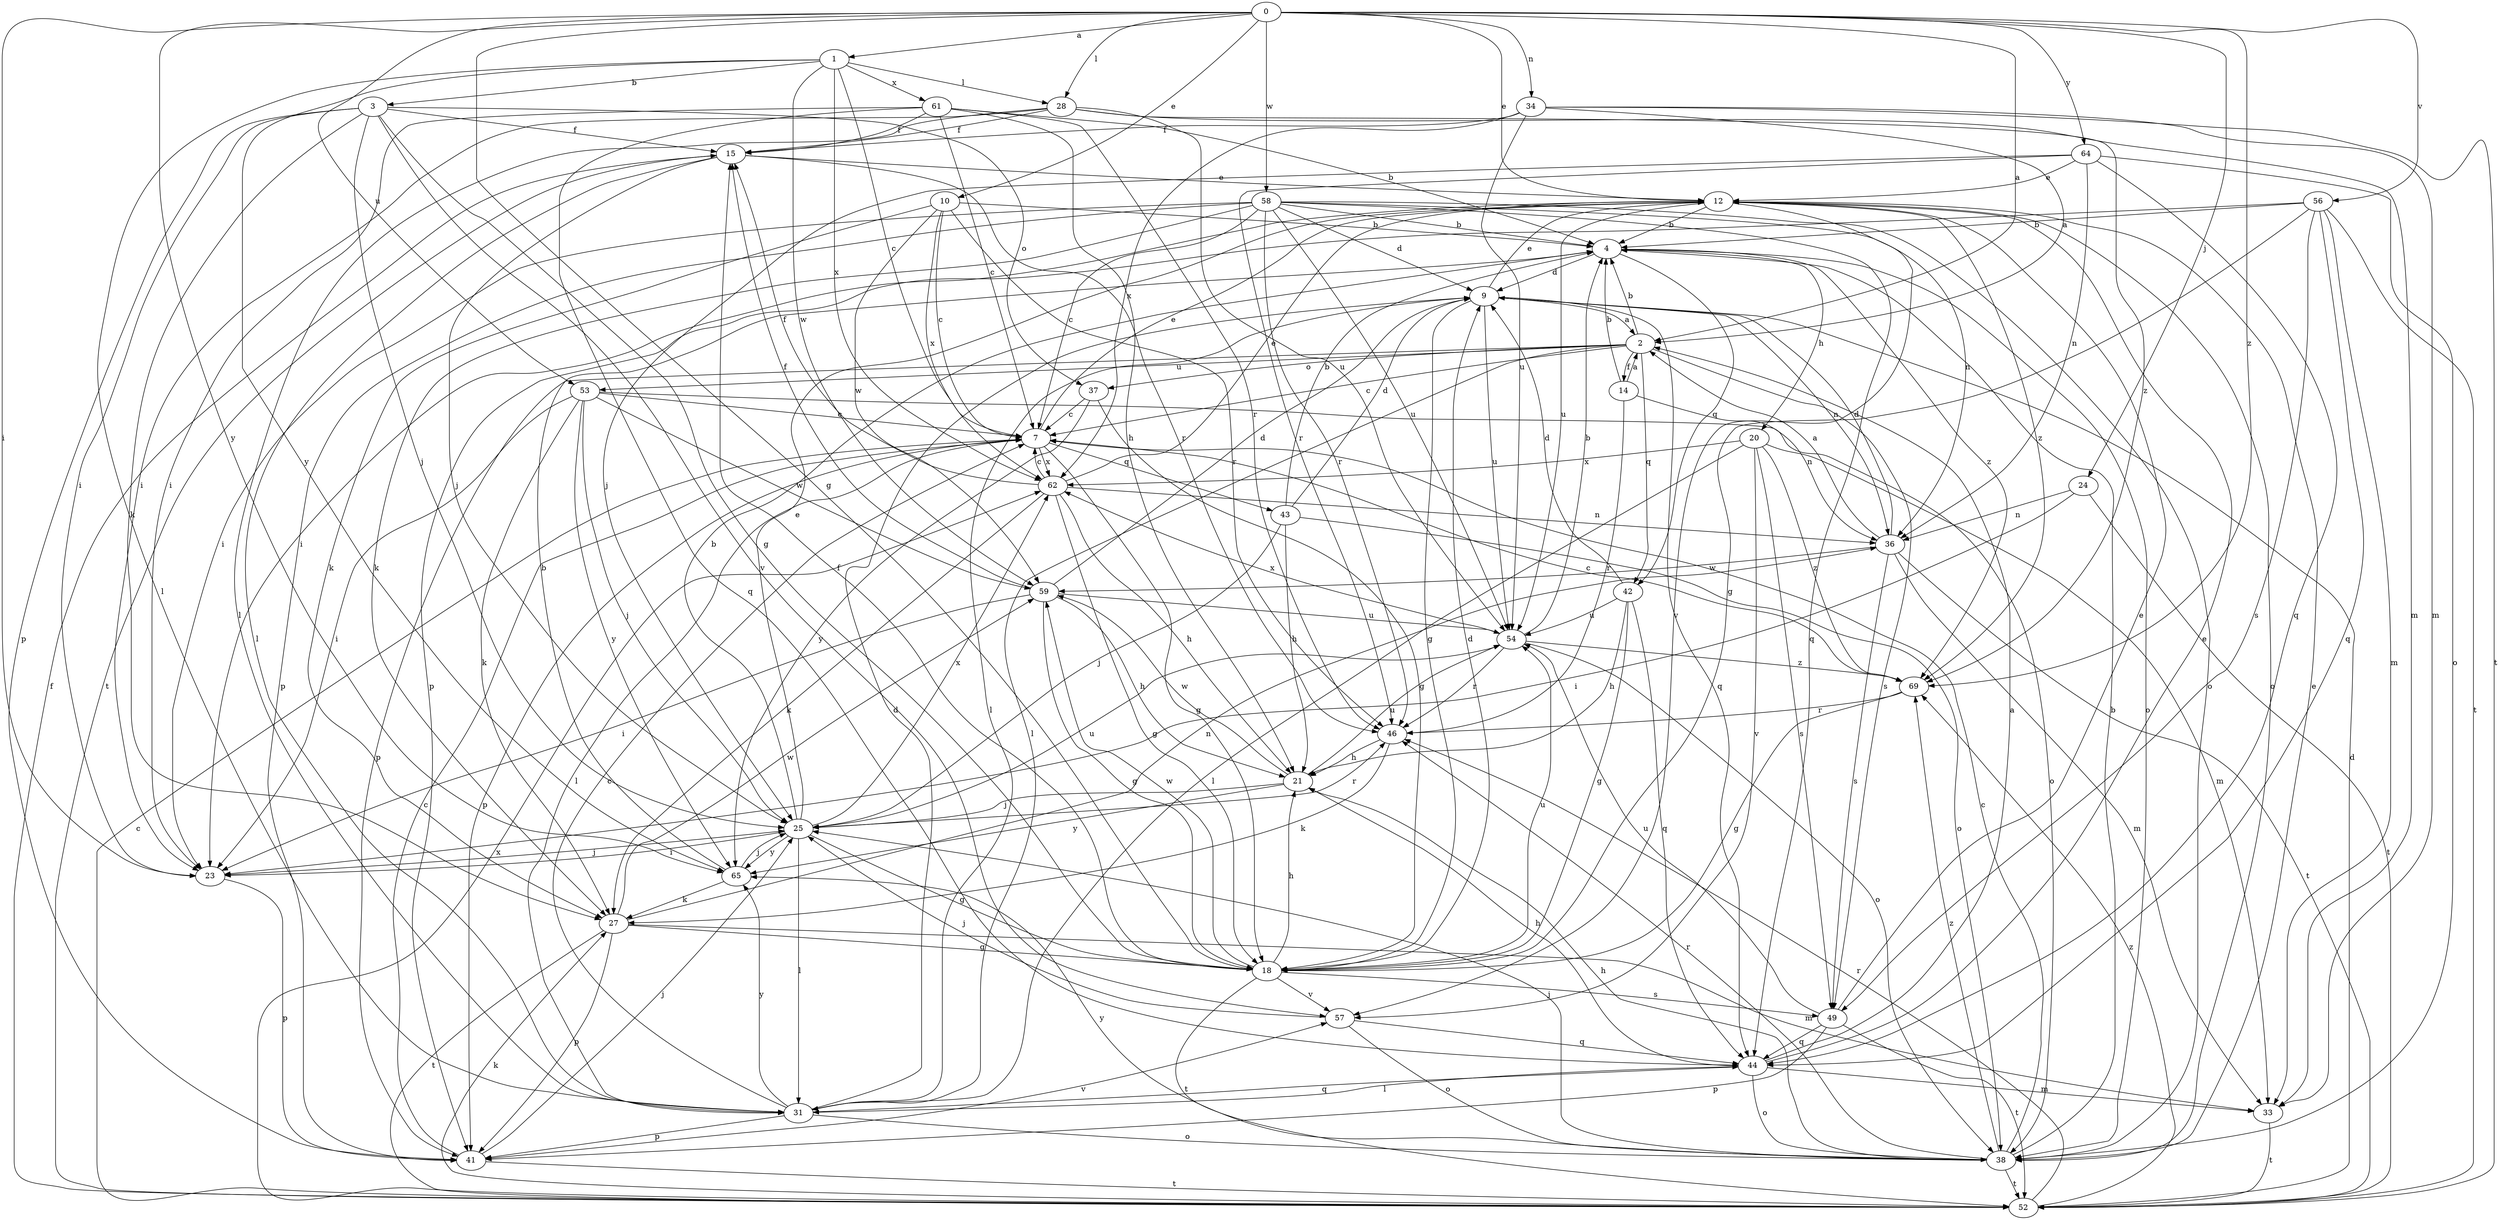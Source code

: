strict digraph  {
0;
1;
2;
3;
4;
7;
9;
10;
12;
14;
15;
18;
20;
21;
23;
24;
25;
27;
28;
31;
33;
34;
36;
37;
38;
41;
42;
43;
44;
46;
49;
52;
53;
54;
56;
57;
58;
59;
61;
62;
64;
65;
69;
0 -> 1  [label=a];
0 -> 2  [label=a];
0 -> 10  [label=e];
0 -> 12  [label=e];
0 -> 18  [label=g];
0 -> 23  [label=i];
0 -> 24  [label=j];
0 -> 28  [label=l];
0 -> 34  [label=n];
0 -> 53  [label=u];
0 -> 56  [label=v];
0 -> 58  [label=w];
0 -> 64  [label=y];
0 -> 65  [label=y];
0 -> 69  [label=z];
1 -> 3  [label=b];
1 -> 7  [label=c];
1 -> 28  [label=l];
1 -> 31  [label=l];
1 -> 59  [label=w];
1 -> 61  [label=x];
1 -> 62  [label=x];
1 -> 65  [label=y];
2 -> 4  [label=b];
2 -> 7  [label=c];
2 -> 14  [label=f];
2 -> 31  [label=l];
2 -> 37  [label=o];
2 -> 41  [label=p];
2 -> 42  [label=q];
2 -> 49  [label=s];
2 -> 53  [label=u];
3 -> 15  [label=f];
3 -> 18  [label=g];
3 -> 23  [label=i];
3 -> 25  [label=j];
3 -> 27  [label=k];
3 -> 37  [label=o];
3 -> 41  [label=p];
3 -> 57  [label=v];
4 -> 9  [label=d];
4 -> 20  [label=h];
4 -> 38  [label=o];
4 -> 42  [label=q];
4 -> 69  [label=z];
7 -> 12  [label=e];
7 -> 18  [label=g];
7 -> 31  [label=l];
7 -> 41  [label=p];
7 -> 43  [label=q];
7 -> 62  [label=x];
9 -> 2  [label=a];
9 -> 12  [label=e];
9 -> 18  [label=g];
9 -> 31  [label=l];
9 -> 36  [label=n];
9 -> 44  [label=q];
9 -> 54  [label=u];
10 -> 4  [label=b];
10 -> 7  [label=c];
10 -> 27  [label=k];
10 -> 46  [label=r];
10 -> 59  [label=w];
10 -> 62  [label=x];
12 -> 4  [label=b];
12 -> 23  [label=i];
12 -> 38  [label=o];
12 -> 54  [label=u];
12 -> 57  [label=v];
12 -> 69  [label=z];
14 -> 2  [label=a];
14 -> 4  [label=b];
14 -> 36  [label=n];
14 -> 46  [label=r];
15 -> 12  [label=e];
15 -> 25  [label=j];
15 -> 31  [label=l];
15 -> 46  [label=r];
15 -> 52  [label=t];
18 -> 9  [label=d];
18 -> 15  [label=f];
18 -> 21  [label=h];
18 -> 49  [label=s];
18 -> 52  [label=t];
18 -> 54  [label=u];
18 -> 57  [label=v];
18 -> 59  [label=w];
20 -> 31  [label=l];
20 -> 33  [label=m];
20 -> 49  [label=s];
20 -> 57  [label=v];
20 -> 62  [label=x];
20 -> 69  [label=z];
21 -> 25  [label=j];
21 -> 54  [label=u];
21 -> 59  [label=w];
21 -> 65  [label=y];
23 -> 25  [label=j];
23 -> 41  [label=p];
24 -> 23  [label=i];
24 -> 36  [label=n];
24 -> 52  [label=t];
25 -> 4  [label=b];
25 -> 12  [label=e];
25 -> 18  [label=g];
25 -> 23  [label=i];
25 -> 31  [label=l];
25 -> 46  [label=r];
25 -> 54  [label=u];
25 -> 62  [label=x];
25 -> 65  [label=y];
27 -> 18  [label=g];
27 -> 33  [label=m];
27 -> 36  [label=n];
27 -> 41  [label=p];
27 -> 52  [label=t];
27 -> 59  [label=w];
28 -> 15  [label=f];
28 -> 23  [label=i];
28 -> 31  [label=l];
28 -> 33  [label=m];
28 -> 54  [label=u];
28 -> 69  [label=z];
31 -> 7  [label=c];
31 -> 9  [label=d];
31 -> 38  [label=o];
31 -> 41  [label=p];
31 -> 44  [label=q];
31 -> 65  [label=y];
33 -> 52  [label=t];
34 -> 2  [label=a];
34 -> 15  [label=f];
34 -> 33  [label=m];
34 -> 52  [label=t];
34 -> 54  [label=u];
34 -> 62  [label=x];
36 -> 2  [label=a];
36 -> 9  [label=d];
36 -> 33  [label=m];
36 -> 49  [label=s];
36 -> 52  [label=t];
36 -> 59  [label=w];
37 -> 7  [label=c];
37 -> 18  [label=g];
37 -> 65  [label=y];
38 -> 4  [label=b];
38 -> 7  [label=c];
38 -> 12  [label=e];
38 -> 21  [label=h];
38 -> 25  [label=j];
38 -> 46  [label=r];
38 -> 52  [label=t];
38 -> 65  [label=y];
38 -> 69  [label=z];
41 -> 7  [label=c];
41 -> 25  [label=j];
41 -> 52  [label=t];
41 -> 57  [label=v];
42 -> 9  [label=d];
42 -> 18  [label=g];
42 -> 21  [label=h];
42 -> 44  [label=q];
42 -> 54  [label=u];
43 -> 4  [label=b];
43 -> 9  [label=d];
43 -> 21  [label=h];
43 -> 25  [label=j];
43 -> 38  [label=o];
44 -> 2  [label=a];
44 -> 12  [label=e];
44 -> 21  [label=h];
44 -> 31  [label=l];
44 -> 33  [label=m];
44 -> 38  [label=o];
46 -> 21  [label=h];
46 -> 27  [label=k];
49 -> 12  [label=e];
49 -> 41  [label=p];
49 -> 44  [label=q];
49 -> 52  [label=t];
49 -> 54  [label=u];
52 -> 7  [label=c];
52 -> 9  [label=d];
52 -> 15  [label=f];
52 -> 27  [label=k];
52 -> 46  [label=r];
52 -> 62  [label=x];
52 -> 69  [label=z];
53 -> 7  [label=c];
53 -> 23  [label=i];
53 -> 25  [label=j];
53 -> 27  [label=k];
53 -> 38  [label=o];
53 -> 59  [label=w];
53 -> 65  [label=y];
54 -> 4  [label=b];
54 -> 38  [label=o];
54 -> 46  [label=r];
54 -> 62  [label=x];
54 -> 69  [label=z];
56 -> 4  [label=b];
56 -> 18  [label=g];
56 -> 33  [label=m];
56 -> 41  [label=p];
56 -> 44  [label=q];
56 -> 49  [label=s];
56 -> 52  [label=t];
57 -> 25  [label=j];
57 -> 38  [label=o];
57 -> 44  [label=q];
58 -> 4  [label=b];
58 -> 7  [label=c];
58 -> 9  [label=d];
58 -> 23  [label=i];
58 -> 27  [label=k];
58 -> 36  [label=n];
58 -> 38  [label=o];
58 -> 41  [label=p];
58 -> 44  [label=q];
58 -> 46  [label=r];
58 -> 54  [label=u];
59 -> 9  [label=d];
59 -> 15  [label=f];
59 -> 18  [label=g];
59 -> 21  [label=h];
59 -> 23  [label=i];
59 -> 54  [label=u];
61 -> 4  [label=b];
61 -> 7  [label=c];
61 -> 15  [label=f];
61 -> 21  [label=h];
61 -> 23  [label=i];
61 -> 44  [label=q];
61 -> 46  [label=r];
62 -> 7  [label=c];
62 -> 12  [label=e];
62 -> 15  [label=f];
62 -> 18  [label=g];
62 -> 21  [label=h];
62 -> 27  [label=k];
62 -> 36  [label=n];
64 -> 12  [label=e];
64 -> 25  [label=j];
64 -> 36  [label=n];
64 -> 38  [label=o];
64 -> 44  [label=q];
64 -> 46  [label=r];
65 -> 4  [label=b];
65 -> 25  [label=j];
65 -> 27  [label=k];
69 -> 7  [label=c];
69 -> 18  [label=g];
69 -> 46  [label=r];
}
